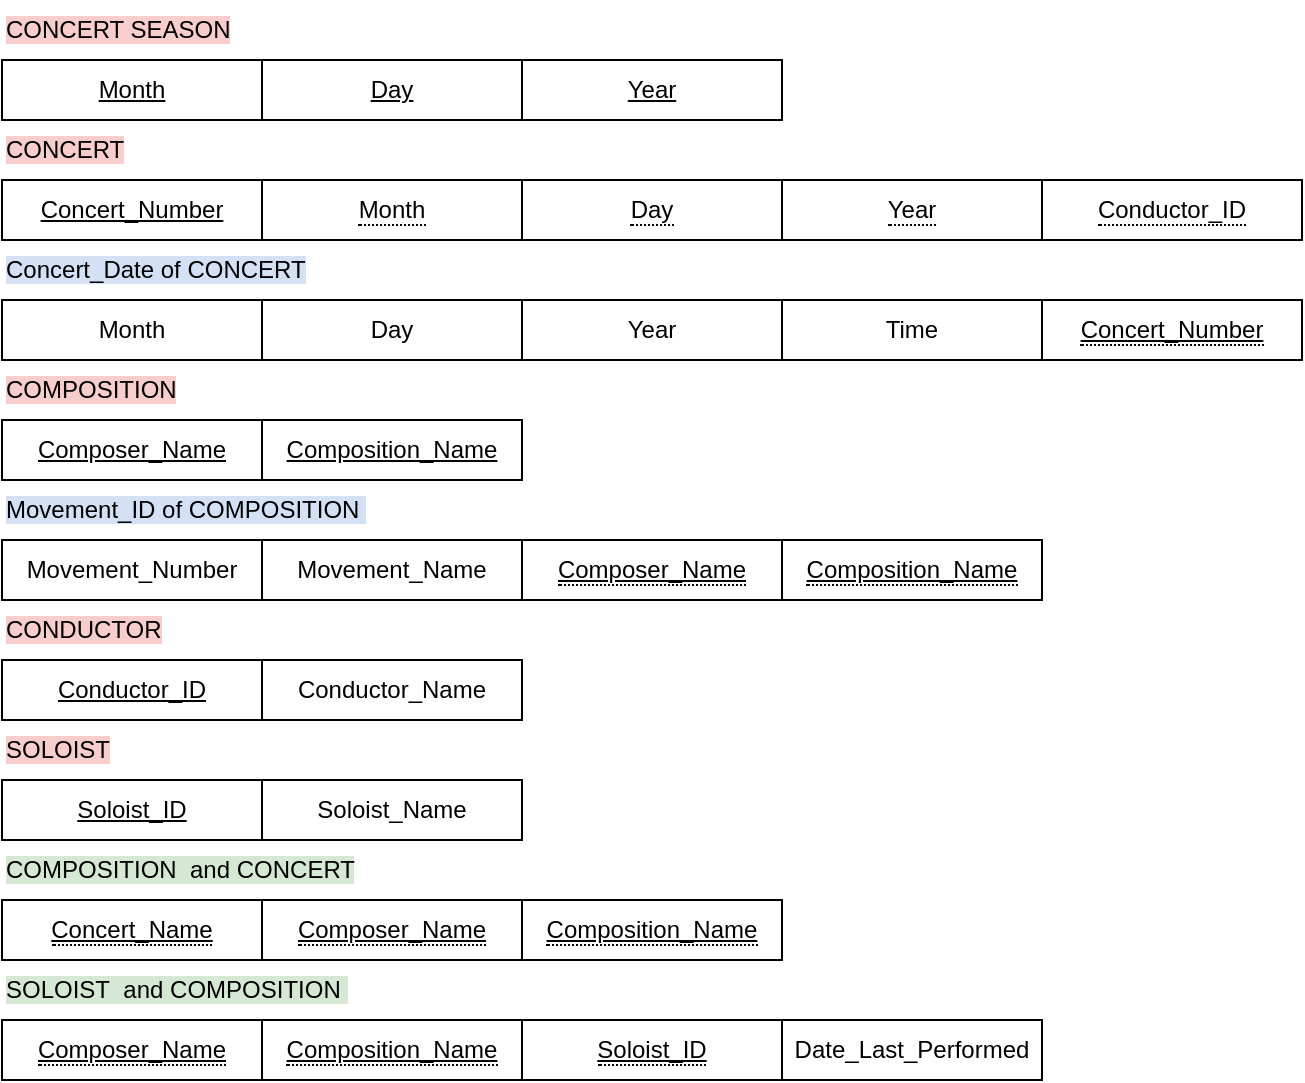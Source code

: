 <mxfile version="20.5.1" type="github" pages="4">
  <diagram id="w4VHGzYsdSl-hZFod0cc" name="交響樂團資料庫1">
    <mxGraphModel dx="1117" dy="623" grid="1" gridSize="10" guides="1" tooltips="1" connect="1" arrows="1" fold="1" page="1" pageScale="1" pageWidth="1169" pageHeight="827" math="0" shadow="0">
      <root>
        <mxCell id="0" />
        <mxCell id="1" parent="0" />
        <mxCell id="hCQ-R2_GtDcml7rR57lE-22" value="&lt;span style=&quot;background-color: rgb(248, 206, 204);&quot;&gt;CONCERT SEASON&lt;/span&gt;" style="text;html=1;align=left;verticalAlign=middle;resizable=0;points=[];autosize=1;strokeColor=none;fillColor=none;" parent="1" vertex="1">
          <mxGeometry x="260" y="144" width="140" height="30" as="geometry" />
        </mxCell>
        <mxCell id="hCQ-R2_GtDcml7rR57lE-25" value="&lt;u&gt;Concert_Number&lt;/u&gt;" style="whiteSpace=wrap;html=1;align=center;" parent="1" vertex="1">
          <mxGeometry x="260" y="234" width="130" height="30" as="geometry" />
        </mxCell>
        <mxCell id="hCQ-R2_GtDcml7rR57lE-26" value="&lt;span style=&quot;background-color: rgb(248, 206, 204);&quot;&gt;CONCERT&lt;/span&gt;" style="text;html=1;align=left;verticalAlign=middle;resizable=0;points=[];autosize=1;strokeColor=none;fillColor=none;" parent="1" vertex="1">
          <mxGeometry x="260" y="204" width="80" height="30" as="geometry" />
        </mxCell>
        <mxCell id="hCQ-R2_GtDcml7rR57lE-27" value="Month" style="whiteSpace=wrap;html=1;align=center;" parent="1" vertex="1">
          <mxGeometry x="260" y="294" width="130" height="30" as="geometry" />
        </mxCell>
        <mxCell id="hCQ-R2_GtDcml7rR57lE-28" value="&lt;span style=&quot;background-color: rgb(212, 225, 245);&quot;&gt;Concert_Date of CONCERT&lt;/span&gt;" style="text;html=1;align=left;verticalAlign=middle;resizable=0;points=[];autosize=1;strokeColor=none;fillColor=none;" parent="1" vertex="1">
          <mxGeometry x="260" y="264" width="170" height="30" as="geometry" />
        </mxCell>
        <mxCell id="hCQ-R2_GtDcml7rR57lE-29" value="Day" style="whiteSpace=wrap;html=1;align=center;" parent="1" vertex="1">
          <mxGeometry x="390" y="294" width="130" height="30" as="geometry" />
        </mxCell>
        <mxCell id="hCQ-R2_GtDcml7rR57lE-30" value="Year" style="whiteSpace=wrap;html=1;align=center;" parent="1" vertex="1">
          <mxGeometry x="520" y="294" width="130" height="30" as="geometry" />
        </mxCell>
        <mxCell id="hCQ-R2_GtDcml7rR57lE-31" value="Time" style="whiteSpace=wrap;html=1;align=center;" parent="1" vertex="1">
          <mxGeometry x="650" y="294" width="130" height="30" as="geometry" />
        </mxCell>
        <mxCell id="hCQ-R2_GtDcml7rR57lE-33" value="&lt;span style=&quot;border-bottom: 1px dotted&quot;&gt;&lt;u&gt;Concert_Number&lt;/u&gt;&lt;/span&gt;" style="whiteSpace=wrap;html=1;align=center;" parent="1" vertex="1">
          <mxGeometry x="780" y="294" width="130" height="30" as="geometry" />
        </mxCell>
        <mxCell id="hCQ-R2_GtDcml7rR57lE-35" value="&lt;u&gt;Month&lt;/u&gt;" style="whiteSpace=wrap;html=1;align=center;" parent="1" vertex="1">
          <mxGeometry x="260" y="174" width="130" height="30" as="geometry" />
        </mxCell>
        <mxCell id="hCQ-R2_GtDcml7rR57lE-36" value="&lt;u&gt;Day&lt;/u&gt;" style="whiteSpace=wrap;html=1;align=center;" parent="1" vertex="1">
          <mxGeometry x="390" y="174" width="130" height="30" as="geometry" />
        </mxCell>
        <mxCell id="hCQ-R2_GtDcml7rR57lE-37" value="&lt;u&gt;Year&lt;/u&gt;" style="whiteSpace=wrap;html=1;align=center;" parent="1" vertex="1">
          <mxGeometry x="520" y="174" width="130" height="30" as="geometry" />
        </mxCell>
        <mxCell id="hCQ-R2_GtDcml7rR57lE-38" value="&lt;span style=&quot;background-color: rgb(248, 206, 204);&quot;&gt;CONDUCTOR&lt;/span&gt;" style="text;html=1;align=left;verticalAlign=middle;resizable=0;points=[];autosize=1;strokeColor=none;fillColor=none;" parent="1" vertex="1">
          <mxGeometry x="260" y="444" width="100" height="30" as="geometry" />
        </mxCell>
        <mxCell id="hCQ-R2_GtDcml7rR57lE-39" value="&lt;u&gt;Conductor_ID&lt;/u&gt;" style="whiteSpace=wrap;html=1;align=center;" parent="1" vertex="1">
          <mxGeometry x="260" y="474" width="130" height="30" as="geometry" />
        </mxCell>
        <mxCell id="hCQ-R2_GtDcml7rR57lE-40" value="Conductor_Name" style="whiteSpace=wrap;html=1;align=center;" parent="1" vertex="1">
          <mxGeometry x="390" y="474" width="130" height="30" as="geometry" />
        </mxCell>
        <mxCell id="hCQ-R2_GtDcml7rR57lE-42" value="&lt;span style=&quot;background-color: rgb(248, 206, 204);&quot;&gt;COMPOSITION&lt;/span&gt;" style="text;html=1;align=left;verticalAlign=middle;resizable=0;points=[];autosize=1;strokeColor=none;fillColor=none;" parent="1" vertex="1">
          <mxGeometry x="260" y="324" width="110" height="30" as="geometry" />
        </mxCell>
        <mxCell id="hCQ-R2_GtDcml7rR57lE-43" value="&lt;u&gt;Composer_Name&lt;/u&gt;" style="whiteSpace=wrap;html=1;align=center;" parent="1" vertex="1">
          <mxGeometry x="260" y="354" width="130" height="30" as="geometry" />
        </mxCell>
        <mxCell id="hCQ-R2_GtDcml7rR57lE-44" value="&lt;u&gt;Composition_Name&lt;/u&gt;" style="whiteSpace=wrap;html=1;align=center;" parent="1" vertex="1">
          <mxGeometry x="390" y="354" width="130" height="30" as="geometry" />
        </mxCell>
        <mxCell id="hCQ-R2_GtDcml7rR57lE-48" value="Movement_Number" style="whiteSpace=wrap;html=1;align=center;" parent="1" vertex="1">
          <mxGeometry x="260" y="414" width="130" height="30" as="geometry" />
        </mxCell>
        <mxCell id="hCQ-R2_GtDcml7rR57lE-49" value="&lt;span style=&quot;background-color: rgb(212, 225, 245);&quot;&gt;Movement_ID of&amp;nbsp;COMPOSITION&amp;nbsp;&lt;/span&gt;" style="text;html=1;align=left;verticalAlign=middle;resizable=0;points=[];autosize=1;strokeColor=none;fillColor=none;" parent="1" vertex="1">
          <mxGeometry x="260" y="384" width="200" height="30" as="geometry" />
        </mxCell>
        <mxCell id="hCQ-R2_GtDcml7rR57lE-50" value="Movement_Name" style="whiteSpace=wrap;html=1;align=center;" parent="1" vertex="1">
          <mxGeometry x="390" y="414" width="130" height="30" as="geometry" />
        </mxCell>
        <mxCell id="hCQ-R2_GtDcml7rR57lE-55" value="&lt;span style=&quot;border-bottom: 1px dotted&quot;&gt;&lt;u&gt;Composer_Name&lt;/u&gt;&lt;/span&gt;" style="whiteSpace=wrap;html=1;align=center;" parent="1" vertex="1">
          <mxGeometry x="520" y="414" width="130" height="30" as="geometry" />
        </mxCell>
        <mxCell id="hCQ-R2_GtDcml7rR57lE-56" value="&lt;span style=&quot;border-bottom: 1px dotted&quot;&gt;&lt;u&gt;Composition_Name&lt;/u&gt;&lt;/span&gt;" style="whiteSpace=wrap;html=1;align=center;" parent="1" vertex="1">
          <mxGeometry x="650" y="414" width="130" height="30" as="geometry" />
        </mxCell>
        <mxCell id="hCQ-R2_GtDcml7rR57lE-57" value="&lt;span style=&quot;background-color: rgb(248, 206, 204);&quot;&gt;SOLOIST&lt;/span&gt;" style="text;html=1;align=left;verticalAlign=middle;resizable=0;points=[];autosize=1;strokeColor=none;fillColor=none;" parent="1" vertex="1">
          <mxGeometry x="260" y="504" width="80" height="30" as="geometry" />
        </mxCell>
        <mxCell id="hCQ-R2_GtDcml7rR57lE-58" value="&lt;u&gt;Soloist_ID&lt;/u&gt;" style="whiteSpace=wrap;html=1;align=center;" parent="1" vertex="1">
          <mxGeometry x="260" y="534" width="130" height="30" as="geometry" />
        </mxCell>
        <mxCell id="hCQ-R2_GtDcml7rR57lE-59" value="Soloist_Name" style="whiteSpace=wrap;html=1;align=center;" parent="1" vertex="1">
          <mxGeometry x="390" y="534" width="130" height="30" as="geometry" />
        </mxCell>
        <mxCell id="hCQ-R2_GtDcml7rR57lE-60" value="&lt;span style=&quot;border-bottom: 1px dotted&quot;&gt;Month&lt;/span&gt;" style="whiteSpace=wrap;html=1;align=center;" parent="1" vertex="1">
          <mxGeometry x="390" y="234" width="130" height="30" as="geometry" />
        </mxCell>
        <mxCell id="hCQ-R2_GtDcml7rR57lE-61" value="&lt;span style=&quot;border-bottom: 1px dotted&quot;&gt;Day&lt;/span&gt;" style="whiteSpace=wrap;html=1;align=center;" parent="1" vertex="1">
          <mxGeometry x="520" y="234" width="130" height="30" as="geometry" />
        </mxCell>
        <mxCell id="hCQ-R2_GtDcml7rR57lE-62" value="&lt;span style=&quot;border-bottom: 1px dotted&quot;&gt;Year&lt;/span&gt;" style="whiteSpace=wrap;html=1;align=center;" parent="1" vertex="1">
          <mxGeometry x="650" y="234" width="130" height="30" as="geometry" />
        </mxCell>
        <mxCell id="hCQ-R2_GtDcml7rR57lE-63" value="&lt;span style=&quot;border-bottom: 1px dotted&quot;&gt;Conductor_ID&lt;/span&gt;" style="whiteSpace=wrap;html=1;align=center;" parent="1" vertex="1">
          <mxGeometry x="780" y="234" width="130" height="30" as="geometry" />
        </mxCell>
        <mxCell id="hCQ-R2_GtDcml7rR57lE-64" value="&lt;span style=&quot;background-color: rgb(213, 232, 212);&quot;&gt;COMPOSITION&amp;nbsp; and CONCERT&lt;/span&gt;" style="text;html=1;align=left;verticalAlign=middle;resizable=0;points=[];autosize=1;strokeColor=none;fillColor=none;" parent="1" vertex="1">
          <mxGeometry x="260" y="564" width="200" height="30" as="geometry" />
        </mxCell>
        <mxCell id="hCQ-R2_GtDcml7rR57lE-67" value="&lt;span style=&quot;border-bottom: 1px dotted&quot;&gt;&lt;u&gt;Concert_Name&lt;/u&gt;&lt;/span&gt;" style="whiteSpace=wrap;html=1;align=center;" parent="1" vertex="1">
          <mxGeometry x="260" y="594" width="130" height="30" as="geometry" />
        </mxCell>
        <mxCell id="hCQ-R2_GtDcml7rR57lE-68" value="&lt;span style=&quot;border-bottom: 1px dotted&quot;&gt;&lt;u&gt;Composer_Name&lt;/u&gt;&lt;/span&gt;" style="whiteSpace=wrap;html=1;align=center;" parent="1" vertex="1">
          <mxGeometry x="390" y="594" width="130" height="30" as="geometry" />
        </mxCell>
        <mxCell id="hCQ-R2_GtDcml7rR57lE-70" value="&lt;span style=&quot;border-bottom: 1px dotted&quot;&gt;&lt;u&gt;Composition_Name&lt;/u&gt;&lt;/span&gt;" style="whiteSpace=wrap;html=1;align=center;" parent="1" vertex="1">
          <mxGeometry x="520" y="594" width="130" height="30" as="geometry" />
        </mxCell>
        <mxCell id="hCQ-R2_GtDcml7rR57lE-71" value="&lt;span style=&quot;background-color: rgb(213, 232, 212);&quot;&gt;SOLOIST&amp;nbsp; and COMPOSITION&amp;nbsp;&lt;/span&gt;" style="text;html=1;align=left;verticalAlign=middle;resizable=0;points=[];autosize=1;strokeColor=none;fillColor=none;" parent="1" vertex="1">
          <mxGeometry x="260" y="624" width="190" height="30" as="geometry" />
        </mxCell>
        <mxCell id="hCQ-R2_GtDcml7rR57lE-72" value="&lt;span style=&quot;border-bottom: 1px dotted&quot;&gt;&lt;u&gt;Soloist_ID&lt;/u&gt;&lt;/span&gt;" style="whiteSpace=wrap;html=1;align=center;" parent="1" vertex="1">
          <mxGeometry x="520" y="654" width="130" height="30" as="geometry" />
        </mxCell>
        <mxCell id="hCQ-R2_GtDcml7rR57lE-73" value="&lt;span style=&quot;border-bottom: 1px dotted&quot;&gt;&lt;u&gt;Composer_Name&lt;/u&gt;&lt;/span&gt;" style="whiteSpace=wrap;html=1;align=center;" parent="1" vertex="1">
          <mxGeometry x="260" y="654" width="130" height="30" as="geometry" />
        </mxCell>
        <mxCell id="hCQ-R2_GtDcml7rR57lE-74" value="&lt;span style=&quot;border-bottom: 1px dotted&quot;&gt;&lt;u&gt;Composition_Name&lt;/u&gt;&lt;/span&gt;" style="whiteSpace=wrap;html=1;align=center;" parent="1" vertex="1">
          <mxGeometry x="390" y="654" width="130" height="30" as="geometry" />
        </mxCell>
        <mxCell id="hCQ-R2_GtDcml7rR57lE-75" value="Date_Last_Performed" style="whiteSpace=wrap;html=1;align=center;" parent="1" vertex="1">
          <mxGeometry x="650" y="654" width="130" height="30" as="geometry" />
        </mxCell>
      </root>
    </mxGraphModel>
  </diagram>
  <diagram id="DczdEdd2vwKQZwfF8yUJ" name="交響樂團資料庫2">
    <mxGraphModel dx="1117" dy="623" grid="1" gridSize="10" guides="1" tooltips="1" connect="1" arrows="1" fold="1" page="1" pageScale="1" pageWidth="1169" pageHeight="827" math="0" shadow="0">
      <root>
        <mxCell id="0" />
        <mxCell id="1" parent="0" />
        <mxCell id="pif-Arr0RxehzhXQF_6d-1" value="&lt;span style=&quot;background-color: rgb(248, 206, 204);&quot;&gt;CONCERT SEASON&lt;/span&gt;" style="text;html=1;align=left;verticalAlign=middle;resizable=0;points=[];autosize=1;strokeColor=none;fillColor=none;" parent="1" vertex="1">
          <mxGeometry x="260" width="140" height="30" as="geometry" />
        </mxCell>
        <mxCell id="pif-Arr0RxehzhXQF_6d-2" value="&lt;u&gt;Concert_Number&lt;/u&gt;" style="whiteSpace=wrap;html=1;align=center;" parent="1" vertex="1">
          <mxGeometry x="260" y="120" width="130" height="30" as="geometry" />
        </mxCell>
        <mxCell id="pif-Arr0RxehzhXQF_6d-3" value="&lt;span style=&quot;background-color: rgb(248, 206, 204);&quot;&gt;CONCERT&lt;/span&gt;" style="text;html=1;align=left;verticalAlign=middle;resizable=0;points=[];autosize=1;strokeColor=none;fillColor=none;" parent="1" vertex="1">
          <mxGeometry x="260" y="90" width="80" height="30" as="geometry" />
        </mxCell>
        <mxCell id="pif-Arr0RxehzhXQF_6d-4" value="Month" style="whiteSpace=wrap;html=1;align=center;" parent="1" vertex="1">
          <mxGeometry x="260" y="220" width="130" height="30" as="geometry" />
        </mxCell>
        <mxCell id="pif-Arr0RxehzhXQF_6d-5" value="&lt;span style=&quot;background-color: rgb(212, 225, 245);&quot;&gt;Concert_Date of CONCERT&lt;/span&gt;" style="text;html=1;align=left;verticalAlign=middle;resizable=0;points=[];autosize=1;strokeColor=none;fillColor=none;" parent="1" vertex="1">
          <mxGeometry x="260" y="190" width="170" height="30" as="geometry" />
        </mxCell>
        <mxCell id="pif-Arr0RxehzhXQF_6d-6" value="Day" style="whiteSpace=wrap;html=1;align=center;" parent="1" vertex="1">
          <mxGeometry x="390" y="220" width="130" height="30" as="geometry" />
        </mxCell>
        <mxCell id="pif-Arr0RxehzhXQF_6d-7" value="Year" style="whiteSpace=wrap;html=1;align=center;" parent="1" vertex="1">
          <mxGeometry x="520" y="220" width="130" height="30" as="geometry" />
        </mxCell>
        <mxCell id="pif-Arr0RxehzhXQF_6d-8" value="Time" style="whiteSpace=wrap;html=1;align=center;" parent="1" vertex="1">
          <mxGeometry x="650" y="220" width="130" height="30" as="geometry" />
        </mxCell>
        <mxCell id="FWP7yhRj5Jo6IeXCoLR_-4" style="edgeStyle=orthogonalEdgeStyle;rounded=0;orthogonalLoop=1;jettySize=auto;html=1;exitX=0.5;exitY=0;exitDx=0;exitDy=0;entryX=0.75;entryY=1;entryDx=0;entryDy=0;elbow=vertical;" parent="1" source="pif-Arr0RxehzhXQF_6d-9" target="pif-Arr0RxehzhXQF_6d-2" edge="1">
          <mxGeometry relative="1" as="geometry">
            <Array as="points">
              <mxPoint x="845" y="180" />
              <mxPoint x="358" y="180" />
            </Array>
          </mxGeometry>
        </mxCell>
        <mxCell id="pif-Arr0RxehzhXQF_6d-9" value="&lt;span style=&quot;border-bottom: 1px dotted&quot;&gt;&lt;u&gt;Concert_Number&lt;/u&gt;&lt;/span&gt;" style="whiteSpace=wrap;html=1;align=center;" parent="1" vertex="1">
          <mxGeometry x="780" y="220" width="130" height="30" as="geometry" />
        </mxCell>
        <mxCell id="pif-Arr0RxehzhXQF_6d-10" value="&lt;u&gt;Month&lt;/u&gt;" style="whiteSpace=wrap;html=1;align=center;" parent="1" vertex="1">
          <mxGeometry x="260" y="30" width="130" height="30" as="geometry" />
        </mxCell>
        <mxCell id="pif-Arr0RxehzhXQF_6d-11" value="&lt;u&gt;Day&lt;/u&gt;" style="whiteSpace=wrap;html=1;align=center;" parent="1" vertex="1">
          <mxGeometry x="390" y="30" width="130" height="30" as="geometry" />
        </mxCell>
        <mxCell id="pif-Arr0RxehzhXQF_6d-12" value="&lt;u&gt;Year&lt;/u&gt;" style="whiteSpace=wrap;html=1;align=center;" parent="1" vertex="1">
          <mxGeometry x="520" y="30" width="130" height="30" as="geometry" />
        </mxCell>
        <mxCell id="pif-Arr0RxehzhXQF_6d-13" value="&lt;span style=&quot;background-color: rgb(248, 206, 204);&quot;&gt;CONDUCTOR&lt;/span&gt;" style="text;html=1;align=left;verticalAlign=middle;resizable=0;points=[];autosize=1;strokeColor=none;fillColor=none;" parent="1" vertex="1">
          <mxGeometry x="260" y="730" width="100" height="30" as="geometry" />
        </mxCell>
        <mxCell id="FWP7yhRj5Jo6IeXCoLR_-18" style="edgeStyle=orthogonalEdgeStyle;rounded=0;orthogonalLoop=1;jettySize=auto;html=1;exitX=0.75;exitY=0;exitDx=0;exitDy=0;entryX=0.5;entryY=1;entryDx=0;entryDy=0;elbow=vertical;" parent="1" source="pif-Arr0RxehzhXQF_6d-14" target="pif-Arr0RxehzhXQF_6d-30" edge="1">
          <mxGeometry relative="1" as="geometry">
            <Array as="points">
              <mxPoint x="357" y="750" />
              <mxPoint x="920" y="750" />
              <mxPoint x="920" y="170" />
              <mxPoint x="845" y="170" />
            </Array>
          </mxGeometry>
        </mxCell>
        <mxCell id="pif-Arr0RxehzhXQF_6d-14" value="&lt;u&gt;Conductor_ID&lt;/u&gt;" style="whiteSpace=wrap;html=1;align=center;" parent="1" vertex="1">
          <mxGeometry x="260" y="760" width="130" height="30" as="geometry" />
        </mxCell>
        <mxCell id="pif-Arr0RxehzhXQF_6d-15" value="Conductor_Name" style="whiteSpace=wrap;html=1;align=center;" parent="1" vertex="1">
          <mxGeometry x="390" y="760" width="130" height="30" as="geometry" />
        </mxCell>
        <mxCell id="pif-Arr0RxehzhXQF_6d-16" value="&lt;span style=&quot;background-color: rgb(248, 206, 204);&quot;&gt;COMPOSITION&lt;/span&gt;" style="text;html=1;align=left;verticalAlign=middle;resizable=0;points=[];autosize=1;strokeColor=none;fillColor=none;" parent="1" vertex="1">
          <mxGeometry x="260" y="370" width="110" height="30" as="geometry" />
        </mxCell>
        <mxCell id="pif-Arr0RxehzhXQF_6d-17" value="&lt;u&gt;Composer_Name&lt;/u&gt;" style="whiteSpace=wrap;html=1;align=center;" parent="1" vertex="1">
          <mxGeometry x="260" y="400" width="130" height="30" as="geometry" />
        </mxCell>
        <mxCell id="pif-Arr0RxehzhXQF_6d-18" value="&lt;u&gt;Composition_Name&lt;/u&gt;" style="whiteSpace=wrap;html=1;align=center;" parent="1" vertex="1">
          <mxGeometry x="390" y="400" width="130" height="30" as="geometry" />
        </mxCell>
        <mxCell id="pif-Arr0RxehzhXQF_6d-19" value="Movement_Number" style="whiteSpace=wrap;html=1;align=center;" parent="1" vertex="1">
          <mxGeometry x="260" y="490" width="130" height="30" as="geometry" />
        </mxCell>
        <mxCell id="pif-Arr0RxehzhXQF_6d-20" value="&lt;span style=&quot;background-color: rgb(212, 225, 245);&quot;&gt;Movement_ID of&amp;nbsp;COMPOSITION&amp;nbsp;&lt;/span&gt;" style="text;html=1;align=left;verticalAlign=middle;resizable=0;points=[];autosize=1;strokeColor=none;fillColor=none;" parent="1" vertex="1">
          <mxGeometry x="260" y="460" width="200" height="30" as="geometry" />
        </mxCell>
        <mxCell id="pif-Arr0RxehzhXQF_6d-21" value="Movement_Name" style="whiteSpace=wrap;html=1;align=center;" parent="1" vertex="1">
          <mxGeometry x="390" y="490" width="130" height="30" as="geometry" />
        </mxCell>
        <mxCell id="FWP7yhRj5Jo6IeXCoLR_-9" style="edgeStyle=orthogonalEdgeStyle;rounded=0;orthogonalLoop=1;jettySize=auto;html=1;exitX=0.5;exitY=1;exitDx=0;exitDy=0;entryX=0.5;entryY=0;entryDx=0;entryDy=0;elbow=vertical;" parent="1" source="pif-Arr0RxehzhXQF_6d-22" target="pif-Arr0RxehzhXQF_6d-33" edge="1">
          <mxGeometry relative="1" as="geometry">
            <Array as="points">
              <mxPoint x="585" y="530" />
              <mxPoint x="790" y="530" />
              <mxPoint x="790" y="290" />
              <mxPoint x="455" y="290" />
            </Array>
          </mxGeometry>
        </mxCell>
        <mxCell id="pif-Arr0RxehzhXQF_6d-22" value="&lt;span style=&quot;border-bottom: 1px dotted&quot;&gt;&lt;u&gt;Composer_Name&lt;/u&gt;&lt;/span&gt;" style="whiteSpace=wrap;html=1;align=center;" parent="1" vertex="1">
          <mxGeometry x="520" y="490" width="130" height="30" as="geometry" />
        </mxCell>
        <mxCell id="FWP7yhRj5Jo6IeXCoLR_-16" style="edgeStyle=orthogonalEdgeStyle;rounded=0;orthogonalLoop=1;jettySize=auto;html=1;exitX=0.5;exitY=0;exitDx=0;exitDy=0;entryX=0.5;entryY=1;entryDx=0;entryDy=0;elbow=vertical;" parent="1" source="pif-Arr0RxehzhXQF_6d-23" target="pif-Arr0RxehzhXQF_6d-34" edge="1">
          <mxGeometry relative="1" as="geometry">
            <Array as="points">
              <mxPoint x="715" y="420" />
              <mxPoint x="585" y="420" />
            </Array>
          </mxGeometry>
        </mxCell>
        <mxCell id="pif-Arr0RxehzhXQF_6d-23" value="&lt;span style=&quot;border-bottom: 1px dotted&quot;&gt;&lt;u&gt;Composition_Name&lt;/u&gt;&lt;/span&gt;" style="whiteSpace=wrap;html=1;align=center;" parent="1" vertex="1">
          <mxGeometry x="650" y="490" width="130" height="30" as="geometry" />
        </mxCell>
        <mxCell id="pif-Arr0RxehzhXQF_6d-24" value="&lt;span style=&quot;background-color: rgb(248, 206, 204);&quot;&gt;SOLOIST&lt;/span&gt;" style="text;html=1;align=left;verticalAlign=middle;resizable=0;points=[];autosize=1;strokeColor=none;fillColor=none;" parent="1" vertex="1">
          <mxGeometry x="260" y="640" width="80" height="30" as="geometry" />
        </mxCell>
        <mxCell id="pif-Arr0RxehzhXQF_6d-25" value="&lt;u&gt;Soloist_ID&lt;/u&gt;" style="whiteSpace=wrap;html=1;align=center;" parent="1" vertex="1">
          <mxGeometry x="260" y="670" width="130" height="30" as="geometry" />
        </mxCell>
        <mxCell id="pif-Arr0RxehzhXQF_6d-26" value="Soloist_Name" style="whiteSpace=wrap;html=1;align=center;" parent="1" vertex="1">
          <mxGeometry x="390" y="670" width="130" height="30" as="geometry" />
        </mxCell>
        <mxCell id="FWP7yhRj5Jo6IeXCoLR_-1" style="edgeStyle=orthogonalEdgeStyle;rounded=0;orthogonalLoop=1;jettySize=auto;html=1;exitX=0.5;exitY=0;exitDx=0;exitDy=0;entryX=0.5;entryY=1;entryDx=0;entryDy=0;" parent="1" source="pif-Arr0RxehzhXQF_6d-27" target="pif-Arr0RxehzhXQF_6d-10" edge="1">
          <mxGeometry relative="1" as="geometry">
            <Array as="points">
              <mxPoint x="455" y="100" />
              <mxPoint x="325" y="100" />
            </Array>
          </mxGeometry>
        </mxCell>
        <mxCell id="pif-Arr0RxehzhXQF_6d-27" value="&lt;span style=&quot;border-bottom: 1px dotted&quot;&gt;Month&lt;/span&gt;" style="whiteSpace=wrap;html=1;align=center;" parent="1" vertex="1">
          <mxGeometry x="390" y="120" width="130" height="30" as="geometry" />
        </mxCell>
        <mxCell id="FWP7yhRj5Jo6IeXCoLR_-2" style="edgeStyle=orthogonalEdgeStyle;rounded=0;orthogonalLoop=1;jettySize=auto;html=1;exitX=0.5;exitY=0;exitDx=0;exitDy=0;entryX=0.5;entryY=1;entryDx=0;entryDy=0;" parent="1" source="pif-Arr0RxehzhXQF_6d-28" target="pif-Arr0RxehzhXQF_6d-11" edge="1">
          <mxGeometry relative="1" as="geometry">
            <Array as="points">
              <mxPoint x="585" y="90" />
              <mxPoint x="455" y="90" />
            </Array>
          </mxGeometry>
        </mxCell>
        <mxCell id="pif-Arr0RxehzhXQF_6d-28" value="&lt;span style=&quot;border-bottom: 1px dotted&quot;&gt;Day&lt;/span&gt;" style="whiteSpace=wrap;html=1;align=center;" parent="1" vertex="1">
          <mxGeometry x="520" y="120" width="130" height="30" as="geometry" />
        </mxCell>
        <mxCell id="FWP7yhRj5Jo6IeXCoLR_-3" style="edgeStyle=orthogonalEdgeStyle;rounded=0;orthogonalLoop=1;jettySize=auto;html=1;exitX=0.5;exitY=0;exitDx=0;exitDy=0;entryX=0.5;entryY=1;entryDx=0;entryDy=0;elbow=vertical;" parent="1" source="pif-Arr0RxehzhXQF_6d-29" target="pif-Arr0RxehzhXQF_6d-12" edge="1">
          <mxGeometry relative="1" as="geometry">
            <Array as="points">
              <mxPoint x="715" y="80" />
              <mxPoint x="585" y="80" />
            </Array>
          </mxGeometry>
        </mxCell>
        <mxCell id="pif-Arr0RxehzhXQF_6d-29" value="&lt;span style=&quot;border-bottom: 1px dotted&quot;&gt;Year&lt;/span&gt;" style="whiteSpace=wrap;html=1;align=center;" parent="1" vertex="1">
          <mxGeometry x="650" y="120" width="130" height="30" as="geometry" />
        </mxCell>
        <mxCell id="pif-Arr0RxehzhXQF_6d-30" value="&lt;span style=&quot;border-bottom: 1px dotted&quot;&gt;Conductor_ID&lt;/span&gt;" style="whiteSpace=wrap;html=1;align=center;" parent="1" vertex="1">
          <mxGeometry x="780" y="120" width="130" height="30" as="geometry" />
        </mxCell>
        <mxCell id="pif-Arr0RxehzhXQF_6d-31" value="&lt;span style=&quot;background-color: rgb(213, 232, 212);&quot;&gt;COMPOSITION&amp;nbsp; and CONCERT&lt;/span&gt;" style="text;html=1;align=left;verticalAlign=middle;resizable=0;points=[];autosize=1;strokeColor=none;fillColor=none;" parent="1" vertex="1">
          <mxGeometry x="260" y="280" width="200" height="30" as="geometry" />
        </mxCell>
        <mxCell id="FWP7yhRj5Jo6IeXCoLR_-6" style="edgeStyle=orthogonalEdgeStyle;rounded=0;orthogonalLoop=1;jettySize=auto;html=1;exitX=0.5;exitY=1;exitDx=0;exitDy=0;entryX=0.25;entryY=1;entryDx=0;entryDy=0;elbow=vertical;" parent="1" source="pif-Arr0RxehzhXQF_6d-32" target="pif-Arr0RxehzhXQF_6d-2" edge="1">
          <mxGeometry relative="1" as="geometry">
            <Array as="points">
              <mxPoint x="325" y="350" />
              <mxPoint x="240" y="350" />
              <mxPoint x="240" y="170" />
              <mxPoint x="293" y="170" />
            </Array>
          </mxGeometry>
        </mxCell>
        <mxCell id="pif-Arr0RxehzhXQF_6d-32" value="&lt;span style=&quot;border-bottom: 1px dotted&quot;&gt;&lt;u&gt;Concert_Name&lt;/u&gt;&lt;/span&gt;" style="whiteSpace=wrap;html=1;align=center;" parent="1" vertex="1">
          <mxGeometry x="260" y="310" width="130" height="30" as="geometry" />
        </mxCell>
        <mxCell id="FWP7yhRj5Jo6IeXCoLR_-14" style="edgeStyle=orthogonalEdgeStyle;rounded=0;orthogonalLoop=1;jettySize=auto;html=1;exitX=0.5;exitY=1;exitDx=0;exitDy=0;entryX=0.75;entryY=0;entryDx=0;entryDy=0;elbow=vertical;" parent="1" source="pif-Arr0RxehzhXQF_6d-33" target="pif-Arr0RxehzhXQF_6d-17" edge="1">
          <mxGeometry relative="1" as="geometry" />
        </mxCell>
        <mxCell id="pif-Arr0RxehzhXQF_6d-33" value="&lt;span style=&quot;border-bottom: 1px dotted&quot;&gt;&lt;u&gt;Composer_Name&lt;/u&gt;&lt;/span&gt;" style="whiteSpace=wrap;html=1;align=center;" parent="1" vertex="1">
          <mxGeometry x="390" y="310" width="130" height="30" as="geometry" />
        </mxCell>
        <mxCell id="FWP7yhRj5Jo6IeXCoLR_-15" style="edgeStyle=orthogonalEdgeStyle;rounded=0;orthogonalLoop=1;jettySize=auto;html=1;exitX=0.25;exitY=1;exitDx=0;exitDy=0;entryX=0.5;entryY=0;entryDx=0;entryDy=0;elbow=vertical;" parent="1" source="pif-Arr0RxehzhXQF_6d-34" target="pif-Arr0RxehzhXQF_6d-18" edge="1">
          <mxGeometry relative="1" as="geometry">
            <Array as="points">
              <mxPoint x="553" y="380" />
              <mxPoint x="455" y="380" />
            </Array>
          </mxGeometry>
        </mxCell>
        <mxCell id="pif-Arr0RxehzhXQF_6d-34" value="&lt;span style=&quot;border-bottom: 1px dotted&quot;&gt;&lt;u&gt;Composition_Name&lt;/u&gt;&lt;/span&gt;" style="whiteSpace=wrap;html=1;align=center;" parent="1" vertex="1">
          <mxGeometry x="520" y="310" width="130" height="30" as="geometry" />
        </mxCell>
        <mxCell id="pif-Arr0RxehzhXQF_6d-35" value="&lt;span style=&quot;background-color: rgb(213, 232, 212);&quot;&gt;SOLOIST&amp;nbsp; and COMPOSITION&amp;nbsp;&lt;/span&gt;" style="text;html=1;align=left;verticalAlign=middle;resizable=0;points=[];autosize=1;strokeColor=none;fillColor=none;" parent="1" vertex="1">
          <mxGeometry x="260" y="550" width="190" height="30" as="geometry" />
        </mxCell>
        <mxCell id="FWP7yhRj5Jo6IeXCoLR_-13" style="edgeStyle=orthogonalEdgeStyle;rounded=0;orthogonalLoop=1;jettySize=auto;html=1;exitX=0.5;exitY=1;exitDx=0;exitDy=0;entryX=0.5;entryY=0;entryDx=0;entryDy=0;elbow=vertical;" parent="1" source="pif-Arr0RxehzhXQF_6d-36" target="pif-Arr0RxehzhXQF_6d-25" edge="1">
          <mxGeometry relative="1" as="geometry">
            <Array as="points">
              <mxPoint x="585" y="650" />
              <mxPoint x="325" y="650" />
            </Array>
          </mxGeometry>
        </mxCell>
        <mxCell id="pif-Arr0RxehzhXQF_6d-36" value="&lt;span style=&quot;border-bottom: 1px dotted&quot;&gt;&lt;u&gt;Soloist_ID&lt;/u&gt;&lt;/span&gt;" style="whiteSpace=wrap;html=1;align=center;" parent="1" vertex="1">
          <mxGeometry x="520" y="580" width="130" height="30" as="geometry" />
        </mxCell>
        <mxCell id="FWP7yhRj5Jo6IeXCoLR_-12" style="edgeStyle=orthogonalEdgeStyle;rounded=0;orthogonalLoop=1;jettySize=auto;html=1;exitX=0.5;exitY=1;exitDx=0;exitDy=0;entryX=0.5;entryY=1;entryDx=0;entryDy=0;elbow=vertical;" parent="1" source="pif-Arr0RxehzhXQF_6d-37" target="pif-Arr0RxehzhXQF_6d-17" edge="1">
          <mxGeometry relative="1" as="geometry">
            <Array as="points">
              <mxPoint x="325" y="620" />
              <mxPoint x="250" y="620" />
              <mxPoint x="250" y="460" />
              <mxPoint x="325" y="460" />
            </Array>
          </mxGeometry>
        </mxCell>
        <mxCell id="pif-Arr0RxehzhXQF_6d-37" value="&lt;span style=&quot;border-bottom: 1px dotted&quot;&gt;&lt;u&gt;Composer_Name&lt;/u&gt;&lt;/span&gt;" style="whiteSpace=wrap;html=1;align=center;" parent="1" vertex="1">
          <mxGeometry x="260" y="580" width="130" height="30" as="geometry" />
        </mxCell>
        <mxCell id="FWP7yhRj5Jo6IeXCoLR_-22" style="edgeStyle=orthogonalEdgeStyle;rounded=0;orthogonalLoop=1;jettySize=auto;html=1;exitX=0.5;exitY=0;exitDx=0;exitDy=0;entryX=0.75;entryY=1;entryDx=0;entryDy=0;elbow=vertical;" parent="1" source="pif-Arr0RxehzhXQF_6d-38" target="pif-Arr0RxehzhXQF_6d-34" edge="1">
          <mxGeometry relative="1" as="geometry">
            <Array as="points">
              <mxPoint x="455" y="570" />
              <mxPoint x="810" y="570" />
              <mxPoint x="810" y="360" />
              <mxPoint x="617" y="360" />
            </Array>
          </mxGeometry>
        </mxCell>
        <mxCell id="pif-Arr0RxehzhXQF_6d-38" value="&lt;span style=&quot;border-bottom: 1px dotted&quot;&gt;&lt;u&gt;Composition_Name&lt;/u&gt;&lt;/span&gt;" style="whiteSpace=wrap;html=1;align=center;" parent="1" vertex="1">
          <mxGeometry x="390" y="580" width="130" height="30" as="geometry" />
        </mxCell>
        <mxCell id="pif-Arr0RxehzhXQF_6d-39" value="Date_Last_Performed" style="whiteSpace=wrap;html=1;align=center;" parent="1" vertex="1">
          <mxGeometry x="650" y="580" width="130" height="30" as="geometry" />
        </mxCell>
      </root>
    </mxGraphModel>
  </diagram>
  <diagram id="SJy9jhn3qPyUU2WQi-D4" name="校務教務資料庫1">
    <mxGraphModel dx="920" dy="513" grid="1" gridSize="10" guides="1" tooltips="1" connect="1" arrows="1" fold="1" page="1" pageScale="1" pageWidth="1169" pageHeight="827" math="0" shadow="0">
      <root>
        <mxCell id="0" />
        <mxCell id="1" parent="0" />
        <mxCell id="sA5_Opk88bcWhU02DPUA-1" value="&lt;span style=&quot;background-color: rgb(248, 206, 204);&quot;&gt;SCHOOL&amp;nbsp;&lt;/span&gt;" style="text;html=1;align=left;verticalAlign=middle;resizable=0;points=[];autosize=1;strokeColor=none;fillColor=none;" vertex="1" parent="1">
          <mxGeometry x="200" width="80" height="30" as="geometry" />
        </mxCell>
        <mxCell id="sA5_Opk88bcWhU02DPUA-10" value="&lt;u&gt;sch-id&lt;/u&gt;" style="whiteSpace=wrap;html=1;align=center;" vertex="1" parent="1">
          <mxGeometry x="200" y="30" width="130" height="30" as="geometry" />
        </mxCell>
        <mxCell id="sA5_Opk88bcWhU02DPUA-11" value="sch-name" style="whiteSpace=wrap;html=1;align=center;" vertex="1" parent="1">
          <mxGeometry x="330" y="30" width="130" height="30" as="geometry" />
        </mxCell>
        <mxCell id="sA5_Opk88bcWhU02DPUA-40" value="&lt;span style=&quot;background-color: rgb(248, 206, 204);&quot;&gt;DEPARTMENT&lt;/span&gt;" style="text;html=1;align=left;verticalAlign=middle;resizable=0;points=[];autosize=1;strokeColor=none;fillColor=none;" vertex="1" parent="1">
          <mxGeometry x="200" y="96" width="110" height="30" as="geometry" />
        </mxCell>
        <mxCell id="sA5_Opk88bcWhU02DPUA-41" value="&lt;u&gt;dept-id&lt;/u&gt;" style="whiteSpace=wrap;html=1;align=center;" vertex="1" parent="1">
          <mxGeometry x="200" y="126" width="130" height="30" as="geometry" />
        </mxCell>
        <mxCell id="sA5_Opk88bcWhU02DPUA-42" value="dept-name&lt;br/&gt;" style="whiteSpace=wrap;html=1;align=center;" vertex="1" parent="1">
          <mxGeometry x="330" y="126" width="130" height="30" as="geometry" />
        </mxCell>
        <mxCell id="sA5_Opk88bcWhU02DPUA-43" value="&lt;span style=&quot;background-color: rgb(248, 206, 204);&quot;&gt;COURSE&amp;nbsp;&lt;/span&gt;" style="text;html=1;align=left;verticalAlign=middle;resizable=0;points=[];autosize=1;strokeColor=none;fillColor=none;" vertex="1" parent="1">
          <mxGeometry x="200" y="190" width="80" height="30" as="geometry" />
        </mxCell>
        <mxCell id="sA5_Opk88bcWhU02DPUA-44" value="&lt;u&gt;crs-id&lt;/u&gt;" style="whiteSpace=wrap;html=1;align=center;" vertex="1" parent="1">
          <mxGeometry x="200" y="220" width="130" height="30" as="geometry" />
        </mxCell>
        <mxCell id="sA5_Opk88bcWhU02DPUA-45" value="crs-name " style="whiteSpace=wrap;html=1;align=center;" vertex="1" parent="1">
          <mxGeometry x="330" y="220" width="130" height="30" as="geometry" />
        </mxCell>
        <mxCell id="sA5_Opk88bcWhU02DPUA-46" value="crs-description&lt;br/&gt;" style="whiteSpace=wrap;html=1;align=center;" vertex="1" parent="1">
          <mxGeometry x="460" y="220" width="130" height="30" as="geometry" />
        </mxCell>
        <mxCell id="sA5_Opk88bcWhU02DPUA-47" value="crs-credit" style="whiteSpace=wrap;html=1;align=center;" vertex="1" parent="1">
          <mxGeometry x="590" y="220" width="130" height="30" as="geometry" />
        </mxCell>
        <mxCell id="sA5_Opk88bcWhU02DPUA-53" value="&lt;span style=&quot;background-color: rgb(248, 206, 204);&quot;&gt;STUDENT&lt;/span&gt;" style="text;html=1;align=left;verticalAlign=middle;resizable=0;points=[];autosize=1;strokeColor=none;fillColor=none;" vertex="1" parent="1">
          <mxGeometry x="200" y="280" width="80" height="30" as="geometry" />
        </mxCell>
        <mxCell id="sA5_Opk88bcWhU02DPUA-54" value="&lt;u&gt;stud-id&lt;/u&gt;" style="whiteSpace=wrap;html=1;align=center;" vertex="1" parent="1">
          <mxGeometry x="200" y="310" width="130" height="30" as="geometry" />
        </mxCell>
        <mxCell id="sA5_Opk88bcWhU02DPUA-55" value="stud-name&lt;br/&gt; " style="whiteSpace=wrap;html=1;align=center;" vertex="1" parent="1">
          <mxGeometry x="330" y="310" width="130" height="30" as="geometry" />
        </mxCell>
        <mxCell id="sA5_Opk88bcWhU02DPUA-58" value="&lt;span style=&quot;background-color: rgb(248, 206, 204);&quot;&gt;PROFESSOR&lt;/span&gt;" style="text;html=1;align=left;verticalAlign=middle;resizable=0;points=[];autosize=1;strokeColor=none;fillColor=none;" vertex="1" parent="1">
          <mxGeometry x="200" y="370" width="100" height="30" as="geometry" />
        </mxCell>
        <mxCell id="sA5_Opk88bcWhU02DPUA-59" value="&lt;u&gt;prof-id&lt;/u&gt;" style="whiteSpace=wrap;html=1;align=center;" vertex="1" parent="1">
          <mxGeometry x="200" y="400" width="130" height="30" as="geometry" />
        </mxCell>
        <mxCell id="sA5_Opk88bcWhU02DPUA-60" value="prof-name&lt;br&gt; " style="whiteSpace=wrap;html=1;align=center;" vertex="1" parent="1">
          <mxGeometry x="330" y="400" width="130" height="30" as="geometry" />
        </mxCell>
        <mxCell id="CVDixEDcqnGa3l3ZE6AT-1" value="prof-rank&lt;br&gt; " style="whiteSpace=wrap;html=1;align=center;" vertex="1" parent="1">
          <mxGeometry x="460" y="400" width="130" height="30" as="geometry" />
        </mxCell>
        <mxCell id="rBmbNUGZZ_IEUK3Pif1n-1" value="&lt;span style=&quot;border-bottom: 1px dotted&quot;&gt;prof-id&lt;/span&gt;" style="whiteSpace=wrap;html=1;align=center;" vertex="1" parent="1">
          <mxGeometry x="460" y="30" width="130" height="30" as="geometry" />
        </mxCell>
        <mxCell id="rv79OY0GDuiCRYxSpz4N-1" value="&lt;span style=&quot;border-bottom: 1px dotted&quot;&gt;sch-id&lt;/span&gt;" style="whiteSpace=wrap;html=1;align=center;" vertex="1" parent="1">
          <mxGeometry x="460" y="126" width="130" height="30" as="geometry" />
        </mxCell>
        <mxCell id="rv79OY0GDuiCRYxSpz4N-2" value="&lt;span style=&quot;border-bottom: 1px dotted&quot;&gt;dept-id&lt;/span&gt;" style="whiteSpace=wrap;html=1;align=center;" vertex="1" parent="1">
          <mxGeometry x="590" y="400" width="130" height="30" as="geometry" />
        </mxCell>
        <mxCell id="rv79OY0GDuiCRYxSpz4N-3" value="&lt;span style=&quot;border-bottom: 1px dotted&quot;&gt;dept-id&lt;/span&gt;" style="whiteSpace=wrap;html=1;align=center;" vertex="1" parent="1">
          <mxGeometry x="720" y="220" width="130" height="30" as="geometry" />
        </mxCell>
        <mxCell id="rv79OY0GDuiCRYxSpz4N-4" value="&lt;span style=&quot;background-color: rgb(213, 232, 212);&quot;&gt;COURSE and&amp;nbsp;&amp;nbsp;PROFESSOR&lt;/span&gt;" style="text;html=1;align=left;verticalAlign=middle;resizable=0;points=[];autosize=1;strokeColor=none;fillColor=none;" vertex="1" parent="1">
          <mxGeometry x="200" y="460" width="180" height="30" as="geometry" />
        </mxCell>
        <mxCell id="rv79OY0GDuiCRYxSpz4N-8" value="&lt;span style=&quot;border-bottom: 1px dotted&quot;&gt;&lt;u&gt;prof-id&lt;/u&gt;&lt;/span&gt;" style="whiteSpace=wrap;html=1;align=center;" vertex="1" parent="1">
          <mxGeometry x="330" y="490" width="130" height="30" as="geometry" />
        </mxCell>
        <mxCell id="rv79OY0GDuiCRYxSpz4N-9" value="&lt;span style=&quot;border-bottom: 1px dotted&quot;&gt;&lt;u&gt;crs-id&lt;/u&gt;&lt;/span&gt;" style="whiteSpace=wrap;html=1;align=center;" vertex="1" parent="1">
          <mxGeometry x="200" y="490" width="130" height="30" as="geometry" />
        </mxCell>
        <mxCell id="rv79OY0GDuiCRYxSpz4N-10" value="&lt;span style=&quot;background-color: rgb(213, 232, 212);&quot;&gt;COURSE and&amp;nbsp;&amp;nbsp;STUDENT&lt;/span&gt;" style="text;html=1;align=left;verticalAlign=middle;resizable=0;points=[];autosize=1;strokeColor=none;fillColor=none;" vertex="1" parent="1">
          <mxGeometry x="200" y="550" width="160" height="30" as="geometry" />
        </mxCell>
        <mxCell id="rv79OY0GDuiCRYxSpz4N-11" value="&lt;span style=&quot;border-bottom: 1px dotted&quot;&gt;&lt;u&gt;stud-id&lt;/u&gt;&lt;/span&gt;" style="whiteSpace=wrap;html=1;align=center;" vertex="1" parent="1">
          <mxGeometry x="460" y="580" width="130" height="30" as="geometry" />
        </mxCell>
        <mxCell id="rv79OY0GDuiCRYxSpz4N-12" value="&lt;span style=&quot;border-bottom: 1px dotted&quot;&gt;&lt;u&gt;crs-id&lt;/u&gt;&lt;/span&gt;" style="whiteSpace=wrap;html=1;align=center;" vertex="1" parent="1">
          <mxGeometry x="330" y="580" width="130" height="30" as="geometry" />
        </mxCell>
        <mxCell id="rv79OY0GDuiCRYxSpz4N-13" value="grade" style="whiteSpace=wrap;html=1;align=center;" vertex="1" parent="1">
          <mxGeometry x="200" y="580" width="130" height="30" as="geometry" />
        </mxCell>
        <mxCell id="14Kh5Pco2t7U9SZASnXC-1" value="&lt;span style=&quot;background-color: rgb(212, 225, 245);&quot;&gt;stud-email&amp;nbsp;of&amp;nbsp; STUDENT&lt;/span&gt;" style="text;html=1;align=left;verticalAlign=middle;resizable=0;points=[];autosize=1;strokeColor=none;fillColor=none;" vertex="1" parent="1">
          <mxGeometry x="200" y="640" width="160" height="30" as="geometry" />
        </mxCell>
        <mxCell id="14Kh5Pco2t7U9SZASnXC-2" value="&lt;span style=&quot;border-bottom: 1px dotted&quot;&gt;&lt;u&gt;stud-id&lt;/u&gt;&lt;/span&gt;" style="whiteSpace=wrap;html=1;align=center;" vertex="1" parent="1">
          <mxGeometry x="330" y="670" width="130" height="30" as="geometry" />
        </mxCell>
        <mxCell id="14Kh5Pco2t7U9SZASnXC-4" value="stud-email&lt;br/&gt;" style="whiteSpace=wrap;html=1;align=center;" vertex="1" parent="1">
          <mxGeometry x="200" y="670" width="130" height="30" as="geometry" />
        </mxCell>
        <mxCell id="14Kh5Pco2t7U9SZASnXC-5" value="&lt;span style=&quot;background-color: rgb(213, 232, 212);&quot;&gt;COURSE,&amp;nbsp; STUDENT and&amp;nbsp;&lt;/span&gt;&lt;span style=&quot;background-color: rgb(213, 232, 212);&quot;&gt;PROFESSOR&lt;/span&gt;" style="text;html=1;align=left;verticalAlign=middle;resizable=0;points=[];autosize=1;strokeColor=none;fillColor=none;" vertex="1" parent="1">
          <mxGeometry x="200" y="730" width="240" height="30" as="geometry" />
        </mxCell>
        <mxCell id="14Kh5Pco2t7U9SZASnXC-8" value="final-eval" style="whiteSpace=wrap;html=1;align=center;" vertex="1" parent="1">
          <mxGeometry x="330" y="760" width="130" height="30" as="geometry" />
        </mxCell>
        <mxCell id="14Kh5Pco2t7U9SZASnXC-9" value="mid-eval&lt;br/&gt;" style="whiteSpace=wrap;html=1;align=center;" vertex="1" parent="1">
          <mxGeometry x="200" y="760" width="130" height="30" as="geometry" />
        </mxCell>
        <mxCell id="14Kh5Pco2t7U9SZASnXC-10" value="&lt;span style=&quot;border-bottom: 1px dotted&quot;&gt;&lt;u&gt;stud-id&lt;/u&gt;&lt;/span&gt;" style="whiteSpace=wrap;html=1;align=center;" vertex="1" parent="1">
          <mxGeometry x="590" y="760" width="130" height="30" as="geometry" />
        </mxCell>
        <mxCell id="14Kh5Pco2t7U9SZASnXC-11" value="&lt;span style=&quot;border-bottom: 1px dotted&quot;&gt;&lt;u&gt;crs-id&lt;/u&gt;&lt;/span&gt;" style="whiteSpace=wrap;html=1;align=center;" vertex="1" parent="1">
          <mxGeometry x="460" y="760" width="130" height="30" as="geometry" />
        </mxCell>
        <mxCell id="14Kh5Pco2t7U9SZASnXC-12" value="&lt;span style=&quot;border-bottom: 1px dotted&quot;&gt;&lt;u&gt;prof-id&lt;/u&gt;&lt;/span&gt;" style="whiteSpace=wrap;html=1;align=center;" vertex="1" parent="1">
          <mxGeometry x="720" y="760" width="130" height="30" as="geometry" />
        </mxCell>
      </root>
    </mxGraphModel>
  </diagram>
  <diagram name="校務教務資料庫2" id="lyttZkEzkE8IW09ICWCa">
    <mxGraphModel dx="1117" dy="1450" grid="1" gridSize="10" guides="1" tooltips="1" connect="1" arrows="1" fold="1" page="1" pageScale="1" pageWidth="1169" pageHeight="827" math="0" shadow="0">
      <root>
        <mxCell id="Avm7zKayUbasGTHU_0nt-0" />
        <mxCell id="Avm7zKayUbasGTHU_0nt-1" parent="Avm7zKayUbasGTHU_0nt-0" />
        <mxCell id="Avm7zKayUbasGTHU_0nt-2" value="&lt;span style=&quot;background-color: rgb(248, 206, 204);&quot;&gt;SCHOOL&amp;nbsp;&lt;/span&gt;" style="text;html=1;align=left;verticalAlign=middle;resizable=0;points=[];autosize=1;strokeColor=none;fillColor=none;" vertex="1" parent="Avm7zKayUbasGTHU_0nt-1">
          <mxGeometry x="200" width="80" height="30" as="geometry" />
        </mxCell>
        <mxCell id="Avm7zKayUbasGTHU_0nt-3" value="&lt;u&gt;sch-id&lt;/u&gt;" style="whiteSpace=wrap;html=1;align=center;" vertex="1" parent="Avm7zKayUbasGTHU_0nt-1">
          <mxGeometry x="200" y="30" width="130" height="30" as="geometry" />
        </mxCell>
        <mxCell id="Avm7zKayUbasGTHU_0nt-4" value="sch-name" style="whiteSpace=wrap;html=1;align=center;" vertex="1" parent="Avm7zKayUbasGTHU_0nt-1">
          <mxGeometry x="330" y="30" width="130" height="30" as="geometry" />
        </mxCell>
        <mxCell id="Avm7zKayUbasGTHU_0nt-5" value="&lt;span style=&quot;background-color: rgb(248, 206, 204);&quot;&gt;DEPARTMENT&lt;/span&gt;" style="text;html=1;align=left;verticalAlign=middle;resizable=0;points=[];autosize=1;strokeColor=none;fillColor=none;" vertex="1" parent="Avm7zKayUbasGTHU_0nt-1">
          <mxGeometry x="200" y="96" width="110" height="30" as="geometry" />
        </mxCell>
        <mxCell id="Avm7zKayUbasGTHU_0nt-6" value="&lt;u&gt;dept-id&lt;/u&gt;" style="whiteSpace=wrap;html=1;align=center;" vertex="1" parent="Avm7zKayUbasGTHU_0nt-1">
          <mxGeometry x="200" y="126" width="130" height="30" as="geometry" />
        </mxCell>
        <mxCell id="Avm7zKayUbasGTHU_0nt-7" value="dept-name&lt;br/&gt;" style="whiteSpace=wrap;html=1;align=center;" vertex="1" parent="Avm7zKayUbasGTHU_0nt-1">
          <mxGeometry x="330" y="126" width="130" height="30" as="geometry" />
        </mxCell>
        <mxCell id="Avm7zKayUbasGTHU_0nt-8" value="&lt;span style=&quot;background-color: rgb(248, 206, 204);&quot;&gt;COURSE&amp;nbsp;&lt;/span&gt;" style="text;html=1;align=left;verticalAlign=middle;resizable=0;points=[];autosize=1;strokeColor=none;fillColor=none;" vertex="1" parent="Avm7zKayUbasGTHU_0nt-1">
          <mxGeometry x="200" y="190" width="80" height="30" as="geometry" />
        </mxCell>
        <mxCell id="Avm7zKayUbasGTHU_0nt-9" value="&lt;u&gt;crs-id&lt;/u&gt;" style="whiteSpace=wrap;html=1;align=center;" vertex="1" parent="Avm7zKayUbasGTHU_0nt-1">
          <mxGeometry x="200" y="220" width="130" height="30" as="geometry" />
        </mxCell>
        <mxCell id="Avm7zKayUbasGTHU_0nt-10" value="crs-name " style="whiteSpace=wrap;html=1;align=center;" vertex="1" parent="Avm7zKayUbasGTHU_0nt-1">
          <mxGeometry x="330" y="220" width="130" height="30" as="geometry" />
        </mxCell>
        <mxCell id="Avm7zKayUbasGTHU_0nt-11" value="crs-description&lt;br/&gt;" style="whiteSpace=wrap;html=1;align=center;" vertex="1" parent="Avm7zKayUbasGTHU_0nt-1">
          <mxGeometry x="460" y="220" width="130" height="30" as="geometry" />
        </mxCell>
        <mxCell id="Avm7zKayUbasGTHU_0nt-12" value="crs-credit" style="whiteSpace=wrap;html=1;align=center;" vertex="1" parent="Avm7zKayUbasGTHU_0nt-1">
          <mxGeometry x="590" y="220" width="130" height="30" as="geometry" />
        </mxCell>
        <mxCell id="Avm7zKayUbasGTHU_0nt-13" value="&lt;span style=&quot;background-color: rgb(248, 206, 204);&quot;&gt;STUDENT&lt;/span&gt;" style="text;html=1;align=left;verticalAlign=middle;resizable=0;points=[];autosize=1;strokeColor=none;fillColor=none;" vertex="1" parent="Avm7zKayUbasGTHU_0nt-1">
          <mxGeometry x="200" y="640" width="80" height="30" as="geometry" />
        </mxCell>
        <mxCell id="Avm7zKayUbasGTHU_0nt-14" value="&lt;u&gt;stud-id&lt;/u&gt;" style="whiteSpace=wrap;html=1;align=center;" vertex="1" parent="Avm7zKayUbasGTHU_0nt-1">
          <mxGeometry x="200" y="670" width="130" height="30" as="geometry" />
        </mxCell>
        <mxCell id="Avm7zKayUbasGTHU_0nt-15" value="stud-name&lt;br/&gt; " style="whiteSpace=wrap;html=1;align=center;" vertex="1" parent="Avm7zKayUbasGTHU_0nt-1">
          <mxGeometry x="330" y="670" width="130" height="30" as="geometry" />
        </mxCell>
        <mxCell id="Avm7zKayUbasGTHU_0nt-16" value="&lt;span style=&quot;background-color: rgb(248, 206, 204);&quot;&gt;PROFESSOR&lt;/span&gt;" style="text;html=1;align=left;verticalAlign=middle;resizable=0;points=[];autosize=1;strokeColor=none;fillColor=none;" vertex="1" parent="Avm7zKayUbasGTHU_0nt-1">
          <mxGeometry x="200" y="730" width="100" height="30" as="geometry" />
        </mxCell>
        <mxCell id="Avm7zKayUbasGTHU_0nt-17" value="&lt;u&gt;prof-id&lt;/u&gt;" style="whiteSpace=wrap;html=1;align=center;" vertex="1" parent="Avm7zKayUbasGTHU_0nt-1">
          <mxGeometry x="200" y="760" width="130" height="30" as="geometry" />
        </mxCell>
        <mxCell id="Avm7zKayUbasGTHU_0nt-18" value="prof-name&lt;br&gt; " style="whiteSpace=wrap;html=1;align=center;" vertex="1" parent="Avm7zKayUbasGTHU_0nt-1">
          <mxGeometry x="330" y="760" width="130" height="30" as="geometry" />
        </mxCell>
        <mxCell id="Avm7zKayUbasGTHU_0nt-19" value="prof-rank&lt;br&gt; " style="whiteSpace=wrap;html=1;align=center;" vertex="1" parent="Avm7zKayUbasGTHU_0nt-1">
          <mxGeometry x="460" y="760" width="130" height="30" as="geometry" />
        </mxCell>
        <mxCell id="SUByCoxOnrTV6YdZe_TS-1" style="edgeStyle=orthogonalEdgeStyle;rounded=0;orthogonalLoop=1;jettySize=auto;html=1;exitX=0.5;exitY=0;exitDx=0;exitDy=0;entryX=0.75;entryY=1;entryDx=0;entryDy=0;fontColor=none;" edge="1" parent="Avm7zKayUbasGTHU_0nt-1" source="Avm7zKayUbasGTHU_0nt-20" target="Avm7zKayUbasGTHU_0nt-17">
          <mxGeometry relative="1" as="geometry">
            <Array as="points">
              <mxPoint x="525" />
              <mxPoint x="170" />
              <mxPoint x="170" y="830" />
              <mxPoint x="298" y="830" />
            </Array>
          </mxGeometry>
        </mxCell>
        <mxCell id="Avm7zKayUbasGTHU_0nt-20" value="&lt;span style=&quot;border-bottom: 1px dotted&quot;&gt;prof-id&lt;/span&gt;" style="whiteSpace=wrap;html=1;align=center;" vertex="1" parent="Avm7zKayUbasGTHU_0nt-1">
          <mxGeometry x="460" y="30" width="130" height="30" as="geometry" />
        </mxCell>
        <mxCell id="SUByCoxOnrTV6YdZe_TS-0" style="edgeStyle=orthogonalEdgeStyle;rounded=0;orthogonalLoop=1;jettySize=auto;html=1;exitX=0.5;exitY=0;exitDx=0;exitDy=0;entryX=0.5;entryY=1;entryDx=0;entryDy=0;fontColor=none;" edge="1" parent="Avm7zKayUbasGTHU_0nt-1" source="Avm7zKayUbasGTHU_0nt-21" target="Avm7zKayUbasGTHU_0nt-3">
          <mxGeometry relative="1" as="geometry">
            <Array as="points">
              <mxPoint x="525" y="90" />
              <mxPoint x="265" y="90" />
            </Array>
          </mxGeometry>
        </mxCell>
        <mxCell id="Avm7zKayUbasGTHU_0nt-21" value="&lt;span style=&quot;border-bottom: 1px dotted&quot;&gt;sch-id&lt;/span&gt;" style="whiteSpace=wrap;html=1;align=center;" vertex="1" parent="Avm7zKayUbasGTHU_0nt-1">
          <mxGeometry x="460" y="126" width="130" height="30" as="geometry" />
        </mxCell>
        <mxCell id="SUByCoxOnrTV6YdZe_TS-3" style="edgeStyle=orthogonalEdgeStyle;rounded=0;orthogonalLoop=1;jettySize=auto;html=1;exitX=0.5;exitY=1;exitDx=0;exitDy=0;entryX=0.75;entryY=1;entryDx=0;entryDy=0;fontColor=none;" edge="1" parent="Avm7zKayUbasGTHU_0nt-1" source="Avm7zKayUbasGTHU_0nt-22" target="Avm7zKayUbasGTHU_0nt-6">
          <mxGeometry relative="1" as="geometry">
            <Array as="points">
              <mxPoint x="655" y="800" />
              <mxPoint x="870" y="800" />
              <mxPoint x="870" y="180" />
              <mxPoint x="298" y="180" />
            </Array>
          </mxGeometry>
        </mxCell>
        <mxCell id="Avm7zKayUbasGTHU_0nt-22" value="&lt;span style=&quot;border-bottom: 1px dotted&quot;&gt;dept-id&lt;/span&gt;" style="whiteSpace=wrap;html=1;align=center;" vertex="1" parent="Avm7zKayUbasGTHU_0nt-1">
          <mxGeometry x="590" y="760" width="130" height="30" as="geometry" />
        </mxCell>
        <mxCell id="SUByCoxOnrTV6YdZe_TS-2" style="edgeStyle=orthogonalEdgeStyle;rounded=0;orthogonalLoop=1;jettySize=auto;html=1;exitX=0.5;exitY=0;exitDx=0;exitDy=0;entryX=0.25;entryY=1;entryDx=0;entryDy=0;fontColor=none;" edge="1" parent="Avm7zKayUbasGTHU_0nt-1" source="Avm7zKayUbasGTHU_0nt-23" target="Avm7zKayUbasGTHU_0nt-6">
          <mxGeometry relative="1" as="geometry" />
        </mxCell>
        <mxCell id="Avm7zKayUbasGTHU_0nt-23" value="&lt;span style=&quot;border-bottom: 1px dotted&quot;&gt;dept-id&lt;/span&gt;" style="whiteSpace=wrap;html=1;align=center;" vertex="1" parent="Avm7zKayUbasGTHU_0nt-1">
          <mxGeometry x="720" y="220" width="130" height="30" as="geometry" />
        </mxCell>
        <mxCell id="Avm7zKayUbasGTHU_0nt-24" value="&lt;span style=&quot;background-color: rgb(213, 232, 212);&quot;&gt;COURSE and&amp;nbsp;&amp;nbsp;PROFESSOR&lt;/span&gt;" style="text;html=1;align=left;verticalAlign=middle;resizable=0;points=[];autosize=1;strokeColor=none;fillColor=none;" vertex="1" parent="Avm7zKayUbasGTHU_0nt-1">
          <mxGeometry x="200" y="370" width="180" height="30" as="geometry" />
        </mxCell>
        <mxCell id="SUByCoxOnrTV6YdZe_TS-10" style="edgeStyle=orthogonalEdgeStyle;rounded=0;orthogonalLoop=1;jettySize=auto;html=1;exitX=0.5;exitY=1;exitDx=0;exitDy=0;entryX=0.5;entryY=1;entryDx=0;entryDy=0;fontColor=none;" edge="1" parent="Avm7zKayUbasGTHU_0nt-1" source="Avm7zKayUbasGTHU_0nt-25" target="Avm7zKayUbasGTHU_0nt-17">
          <mxGeometry relative="1" as="geometry">
            <Array as="points">
              <mxPoint x="395" y="450" />
              <mxPoint x="180" y="450" />
              <mxPoint x="180" y="820" />
              <mxPoint x="265" y="820" />
            </Array>
          </mxGeometry>
        </mxCell>
        <mxCell id="Avm7zKayUbasGTHU_0nt-25" value="&lt;span style=&quot;border-bottom: 1px dotted&quot;&gt;&lt;u&gt;prof-id&lt;/u&gt;&lt;/span&gt;" style="whiteSpace=wrap;html=1;align=center;" vertex="1" parent="Avm7zKayUbasGTHU_0nt-1">
          <mxGeometry x="330" y="400" width="130" height="30" as="geometry" />
        </mxCell>
        <mxCell id="SUByCoxOnrTV6YdZe_TS-11" style="edgeStyle=orthogonalEdgeStyle;rounded=0;orthogonalLoop=1;jettySize=auto;html=1;exitX=0.5;exitY=1;exitDx=0;exitDy=0;entryX=0.25;entryY=1;entryDx=0;entryDy=0;fontColor=none;" edge="1" parent="Avm7zKayUbasGTHU_0nt-1" source="Avm7zKayUbasGTHU_0nt-26" target="Avm7zKayUbasGTHU_0nt-9">
          <mxGeometry relative="1" as="geometry">
            <Array as="points">
              <mxPoint x="265" y="440" />
              <mxPoint x="180" y="440" />
              <mxPoint x="180" y="270" />
              <mxPoint x="233" y="270" />
            </Array>
          </mxGeometry>
        </mxCell>
        <mxCell id="Avm7zKayUbasGTHU_0nt-26" value="&lt;span style=&quot;border-bottom: 1px dotted&quot;&gt;&lt;u&gt;crs-id&lt;/u&gt;&lt;/span&gt;" style="whiteSpace=wrap;html=1;align=center;" vertex="1" parent="Avm7zKayUbasGTHU_0nt-1">
          <mxGeometry x="200" y="400" width="130" height="30" as="geometry" />
        </mxCell>
        <mxCell id="Avm7zKayUbasGTHU_0nt-27" value="&lt;span style=&quot;background-color: rgb(213, 232, 212);&quot;&gt;COURSE and&amp;nbsp;&amp;nbsp;STUDENT&lt;/span&gt;" style="text;html=1;align=left;verticalAlign=middle;resizable=0;points=[];autosize=1;strokeColor=none;fillColor=none;" vertex="1" parent="Avm7zKayUbasGTHU_0nt-1">
          <mxGeometry x="200" y="280" width="160" height="30" as="geometry" />
        </mxCell>
        <mxCell id="SUByCoxOnrTV6YdZe_TS-8" style="edgeStyle=orthogonalEdgeStyle;rounded=0;orthogonalLoop=1;jettySize=auto;html=1;exitX=0.5;exitY=0;exitDx=0;exitDy=0;entryX=0.5;entryY=1;entryDx=0;entryDy=0;fontColor=none;" edge="1" parent="Avm7zKayUbasGTHU_0nt-1" source="Avm7zKayUbasGTHU_0nt-28" target="Avm7zKayUbasGTHU_0nt-14">
          <mxGeometry relative="1" as="geometry">
            <Array as="points">
              <mxPoint x="525" y="300" />
              <mxPoint x="860" y="300" />
              <mxPoint x="860" y="720" />
              <mxPoint x="265" y="720" />
            </Array>
          </mxGeometry>
        </mxCell>
        <mxCell id="Avm7zKayUbasGTHU_0nt-28" value="&lt;span style=&quot;border-bottom: 1px dotted&quot;&gt;&lt;u&gt;stud-id&lt;/u&gt;&lt;/span&gt;" style="whiteSpace=wrap;html=1;align=center;" vertex="1" parent="Avm7zKayUbasGTHU_0nt-1">
          <mxGeometry x="460" y="310" width="130" height="30" as="geometry" />
        </mxCell>
        <mxCell id="SUByCoxOnrTV6YdZe_TS-4" style="edgeStyle=orthogonalEdgeStyle;rounded=0;orthogonalLoop=1;jettySize=auto;html=1;exitX=0.5;exitY=0;exitDx=0;exitDy=0;entryX=0.5;entryY=1;entryDx=0;entryDy=0;fontColor=none;" edge="1" parent="Avm7zKayUbasGTHU_0nt-1" source="Avm7zKayUbasGTHU_0nt-29" target="Avm7zKayUbasGTHU_0nt-9">
          <mxGeometry relative="1" as="geometry" />
        </mxCell>
        <mxCell id="Avm7zKayUbasGTHU_0nt-29" value="&lt;span style=&quot;border-bottom: 1px dotted&quot;&gt;&lt;u&gt;crs-id&lt;/u&gt;&lt;/span&gt;" style="whiteSpace=wrap;html=1;align=center;" vertex="1" parent="Avm7zKayUbasGTHU_0nt-1">
          <mxGeometry x="330" y="310" width="130" height="30" as="geometry" />
        </mxCell>
        <mxCell id="Avm7zKayUbasGTHU_0nt-30" value="grade" style="whiteSpace=wrap;html=1;align=center;" vertex="1" parent="Avm7zKayUbasGTHU_0nt-1">
          <mxGeometry x="200" y="310" width="130" height="30" as="geometry" />
        </mxCell>
        <mxCell id="Avm7zKayUbasGTHU_0nt-31" value="&lt;span style=&quot;background-color: rgb(212, 225, 245);&quot;&gt;stud-email&amp;nbsp;of&amp;nbsp; STUDENT&lt;/span&gt;" style="text;html=1;align=left;verticalAlign=middle;resizable=0;points=[];autosize=1;strokeColor=none;fillColor=none;" vertex="1" parent="Avm7zKayUbasGTHU_0nt-1">
          <mxGeometry x="200" y="550" width="160" height="30" as="geometry" />
        </mxCell>
        <mxCell id="SUByCoxOnrTV6YdZe_TS-6" style="edgeStyle=orthogonalEdgeStyle;rounded=0;orthogonalLoop=1;jettySize=auto;html=1;exitX=0.5;exitY=1;exitDx=0;exitDy=0;entryX=0.5;entryY=0;entryDx=0;entryDy=0;fontColor=none;" edge="1" parent="Avm7zKayUbasGTHU_0nt-1" source="Avm7zKayUbasGTHU_0nt-32" target="Avm7zKayUbasGTHU_0nt-14">
          <mxGeometry relative="1" as="geometry" />
        </mxCell>
        <mxCell id="Avm7zKayUbasGTHU_0nt-32" value="&lt;span style=&quot;border-bottom: 1px dotted&quot;&gt;&lt;u&gt;stud-id&lt;/u&gt;&lt;/span&gt;" style="whiteSpace=wrap;html=1;align=center;" vertex="1" parent="Avm7zKayUbasGTHU_0nt-1">
          <mxGeometry x="330" y="580" width="130" height="30" as="geometry" />
        </mxCell>
        <mxCell id="Avm7zKayUbasGTHU_0nt-33" value="stud-email&lt;br/&gt;" style="whiteSpace=wrap;html=1;align=center;" vertex="1" parent="Avm7zKayUbasGTHU_0nt-1">
          <mxGeometry x="200" y="580" width="130" height="30" as="geometry" />
        </mxCell>
        <mxCell id="Avm7zKayUbasGTHU_0nt-34" value="&lt;span style=&quot;background-color: rgb(213, 232, 212);&quot;&gt;COURSE,&amp;nbsp; STUDENT and&amp;nbsp;&lt;/span&gt;&lt;span style=&quot;background-color: rgb(213, 232, 212);&quot;&gt;PROFESSOR&lt;/span&gt;" style="text;html=1;align=left;verticalAlign=middle;resizable=0;points=[];autosize=1;strokeColor=none;fillColor=none;" vertex="1" parent="Avm7zKayUbasGTHU_0nt-1">
          <mxGeometry x="200" y="460" width="240" height="30" as="geometry" />
        </mxCell>
        <mxCell id="Avm7zKayUbasGTHU_0nt-35" value="final-eval" style="whiteSpace=wrap;html=1;align=center;" vertex="1" parent="Avm7zKayUbasGTHU_0nt-1">
          <mxGeometry x="330" y="490" width="130" height="30" as="geometry" />
        </mxCell>
        <mxCell id="Avm7zKayUbasGTHU_0nt-36" value="mid-eval&lt;br/&gt;" style="whiteSpace=wrap;html=1;align=center;" vertex="1" parent="Avm7zKayUbasGTHU_0nt-1">
          <mxGeometry x="200" y="490" width="130" height="30" as="geometry" />
        </mxCell>
        <mxCell id="SUByCoxOnrTV6YdZe_TS-7" style="edgeStyle=orthogonalEdgeStyle;rounded=0;orthogonalLoop=1;jettySize=auto;html=1;exitX=0.5;exitY=1;exitDx=0;exitDy=0;entryX=0.75;entryY=0;entryDx=0;entryDy=0;fontColor=none;" edge="1" parent="Avm7zKayUbasGTHU_0nt-1" source="Avm7zKayUbasGTHU_0nt-37" target="Avm7zKayUbasGTHU_0nt-14">
          <mxGeometry relative="1" as="geometry">
            <Array as="points">
              <mxPoint x="655" y="650" />
              <mxPoint x="298" y="650" />
            </Array>
          </mxGeometry>
        </mxCell>
        <mxCell id="Avm7zKayUbasGTHU_0nt-37" value="&lt;span style=&quot;border-bottom: 1px dotted&quot;&gt;&lt;u&gt;stud-id&lt;/u&gt;&lt;/span&gt;" style="whiteSpace=wrap;html=1;align=center;" vertex="1" parent="Avm7zKayUbasGTHU_0nt-1">
          <mxGeometry x="590" y="490" width="130" height="30" as="geometry" />
        </mxCell>
        <mxCell id="SUByCoxOnrTV6YdZe_TS-12" style="edgeStyle=orthogonalEdgeStyle;rounded=0;orthogonalLoop=1;jettySize=auto;html=1;exitX=0.5;exitY=0;exitDx=0;exitDy=0;entryX=0.75;entryY=1;entryDx=0;entryDy=0;fontColor=none;" edge="1" parent="Avm7zKayUbasGTHU_0nt-1" source="Avm7zKayUbasGTHU_0nt-38" target="Avm7zKayUbasGTHU_0nt-9">
          <mxGeometry relative="1" as="geometry">
            <Array as="points">
              <mxPoint x="525" y="480" />
              <mxPoint x="600" y="480" />
              <mxPoint x="600" y="270" />
              <mxPoint x="298" y="270" />
            </Array>
          </mxGeometry>
        </mxCell>
        <mxCell id="Avm7zKayUbasGTHU_0nt-38" value="&lt;span style=&quot;border-bottom: 1px dotted&quot;&gt;&lt;u&gt;crs-id&lt;/u&gt;&lt;/span&gt;" style="whiteSpace=wrap;html=1;align=center;" vertex="1" parent="Avm7zKayUbasGTHU_0nt-1">
          <mxGeometry x="460" y="490" width="130" height="30" as="geometry" />
        </mxCell>
        <mxCell id="SUByCoxOnrTV6YdZe_TS-9" style="edgeStyle=orthogonalEdgeStyle;rounded=0;orthogonalLoop=1;jettySize=auto;html=1;exitX=0.5;exitY=0;exitDx=0;exitDy=0;entryX=0.25;entryY=1;entryDx=0;entryDy=0;fontColor=none;" edge="1" parent="Avm7zKayUbasGTHU_0nt-1" source="Avm7zKayUbasGTHU_0nt-39" target="Avm7zKayUbasGTHU_0nt-17">
          <mxGeometry relative="1" as="geometry">
            <Array as="points">
              <mxPoint x="785" y="460" />
              <mxPoint x="190" y="460" />
              <mxPoint x="190" y="810" />
              <mxPoint x="233" y="810" />
            </Array>
          </mxGeometry>
        </mxCell>
        <mxCell id="Avm7zKayUbasGTHU_0nt-39" value="&lt;span style=&quot;border-bottom: 1px dotted&quot;&gt;&lt;u&gt;prof-id&lt;/u&gt;&lt;/span&gt;" style="whiteSpace=wrap;html=1;align=center;" vertex="1" parent="Avm7zKayUbasGTHU_0nt-1">
          <mxGeometry x="720" y="490" width="130" height="30" as="geometry" />
        </mxCell>
      </root>
    </mxGraphModel>
  </diagram>
</mxfile>
